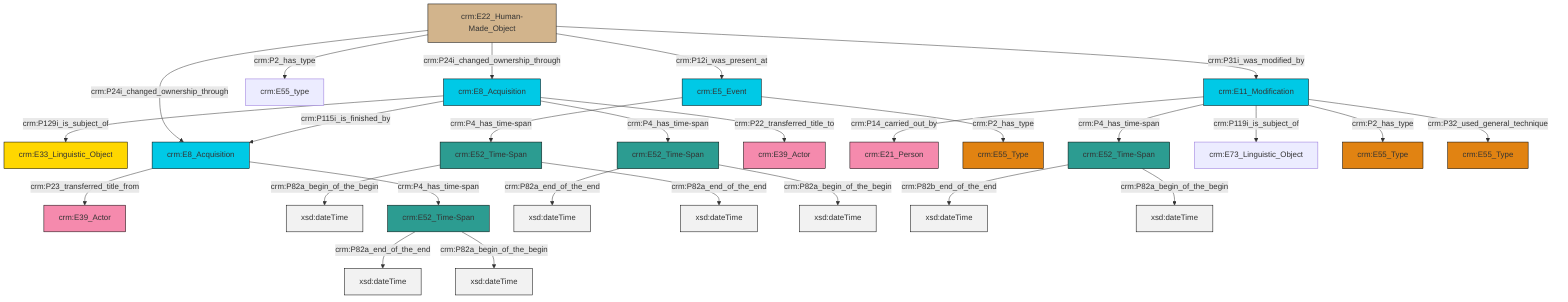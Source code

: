 graph TD
classDef Literal fill:#f2f2f2,stroke:#000000;
classDef CRM_Entity fill:#FFFFFF,stroke:#000000;
classDef Temporal_Entity fill:#00C9E6, stroke:#000000;
classDef Type fill:#E18312, stroke:#000000;
classDef Time-Span fill:#2C9C91, stroke:#000000;
classDef Appellation fill:#FFEB7F, stroke:#000000;
classDef Place fill:#008836, stroke:#000000;
classDef Persistent_Item fill:#B266B2, stroke:#000000;
classDef Conceptual_Object fill:#FFD700, stroke:#000000;
classDef Physical_Thing fill:#D2B48C, stroke:#000000;
classDef Actor fill:#f58aad, stroke:#000000;
classDef PC_Classes fill:#4ce600, stroke:#000000;
classDef Multi fill:#cccccc,stroke:#000000;

6["crm:E22_Human-Made_Object"]:::Physical_Thing -->|crm:P24i_changed_ownership_through| 7["crm:E8_Acquisition"]:::Temporal_Entity
6["crm:E22_Human-Made_Object"]:::Physical_Thing -->|crm:P12i_was_present_at| 11["crm:E5_Event"]:::Temporal_Entity
6["crm:E22_Human-Made_Object"]:::Physical_Thing -->|crm:P31i_was_modified_by| 0["crm:E11_Modification"]:::Temporal_Entity
7["crm:E8_Acquisition"]:::Temporal_Entity -->|crm:P23_transferred_title_from| 12["crm:E39_Actor"]:::Actor
11["crm:E5_Event"]:::Temporal_Entity -->|crm:P4_has_time-span| 13["crm:E52_Time-Span"]:::Time-Span
13["crm:E52_Time-Span"]:::Time-Span -->|crm:P82a_begin_of_the_begin| 14[xsd:dateTime]:::Literal
15["crm:E8_Acquisition"]:::Temporal_Entity -->|crm:P22_transferred_title_to| 16["crm:E39_Actor"]:::Actor
15["crm:E8_Acquisition"]:::Temporal_Entity -->|crm:P115i_is_finished_by| 7["crm:E8_Acquisition"]:::Temporal_Entity
0["crm:E11_Modification"]:::Temporal_Entity -->|crm:P14_carried_out_by| 19["crm:E21_Person"]:::Actor
17["crm:E52_Time-Span"]:::Time-Span -->|crm:P82a_end_of_the_end| 20[xsd:dateTime]:::Literal
15["crm:E8_Acquisition"]:::Temporal_Entity -->|crm:P129i_is_subject_of| 2["crm:E33_Linguistic_Object"]:::Conceptual_Object
6["crm:E22_Human-Made_Object"]:::Physical_Thing -->|crm:P2_has_type| 4["crm:E55_type"]:::Default
11["crm:E5_Event"]:::Temporal_Entity -->|crm:P2_has_type| 23["crm:E55_Type"]:::Type
15["crm:E8_Acquisition"]:::Temporal_Entity -->|crm:P4_has_time-span| 24["crm:E52_Time-Span"]:::Time-Span
0["crm:E11_Modification"]:::Temporal_Entity -->|crm:P4_has_time-span| 8["crm:E52_Time-Span"]:::Time-Span
24["crm:E52_Time-Span"]:::Time-Span -->|crm:P82a_end_of_the_end| 25[xsd:dateTime]:::Literal
0["crm:E11_Modification"]:::Temporal_Entity -->|crm:P119i_is_subject_of| 27["crm:E73_Linguistic_Object"]:::Default
0["crm:E11_Modification"]:::Temporal_Entity -->|crm:P2_has_type| 29["crm:E55_Type"]:::Type
13["crm:E52_Time-Span"]:::Time-Span -->|crm:P82a_end_of_the_end| 31[xsd:dateTime]:::Literal
24["crm:E52_Time-Span"]:::Time-Span -->|crm:P82a_begin_of_the_begin| 33[xsd:dateTime]:::Literal
17["crm:E52_Time-Span"]:::Time-Span -->|crm:P82a_begin_of_the_begin| 35[xsd:dateTime]:::Literal
8["crm:E52_Time-Span"]:::Time-Span -->|crm:P82b_end_of_the_end| 36[xsd:dateTime]:::Literal
0["crm:E11_Modification"]:::Temporal_Entity -->|crm:P32_used_general_technique| 38["crm:E55_Type"]:::Type
8["crm:E52_Time-Span"]:::Time-Span -->|crm:P82a_begin_of_the_begin| 40[xsd:dateTime]:::Literal
6["crm:E22_Human-Made_Object"]:::Physical_Thing -->|crm:P24i_changed_ownership_through| 15["crm:E8_Acquisition"]:::Temporal_Entity
7["crm:E8_Acquisition"]:::Temporal_Entity -->|crm:P4_has_time-span| 17["crm:E52_Time-Span"]:::Time-Span